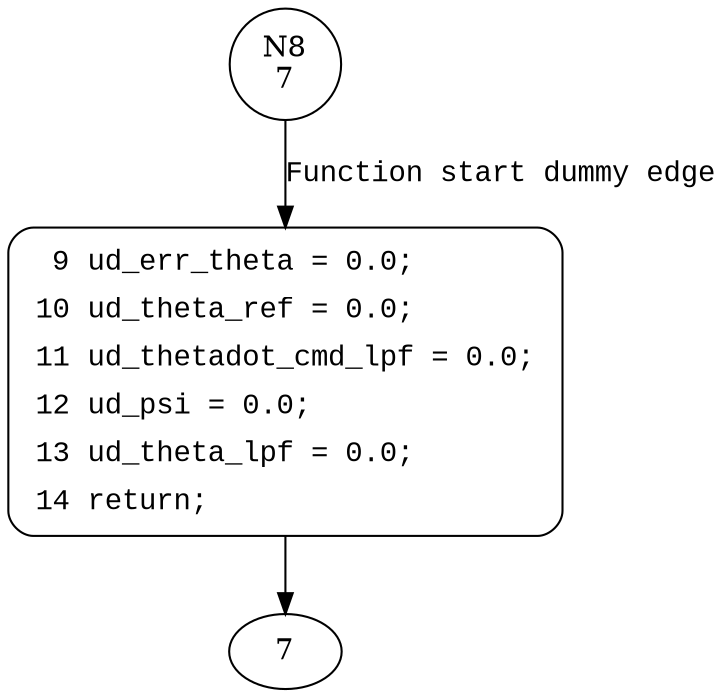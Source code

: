 digraph balance_init {
8 [shape="circle" label="N8\n7"]
9 [shape="circle" label="N9\n6"]
9 [style="filled,bold" penwidth="1" fillcolor="white" fontname="Courier New" shape="Mrecord" label=<<table border="0" cellborder="0" cellpadding="3" bgcolor="white"><tr><td align="right">9</td><td align="left">ud_err_theta = 0.0;</td></tr><tr><td align="right">10</td><td align="left">ud_theta_ref = 0.0;</td></tr><tr><td align="right">11</td><td align="left">ud_thetadot_cmd_lpf = 0.0;</td></tr><tr><td align="right">12</td><td align="left">ud_psi = 0.0;</td></tr><tr><td align="right">13</td><td align="left">ud_theta_lpf = 0.0;</td></tr><tr><td align="right">14</td><td align="left">return;</td></tr></table>>]
9 -> 7[label=""]
8 -> 9 [label="Function start dummy edge" fontname="Courier New"]
}